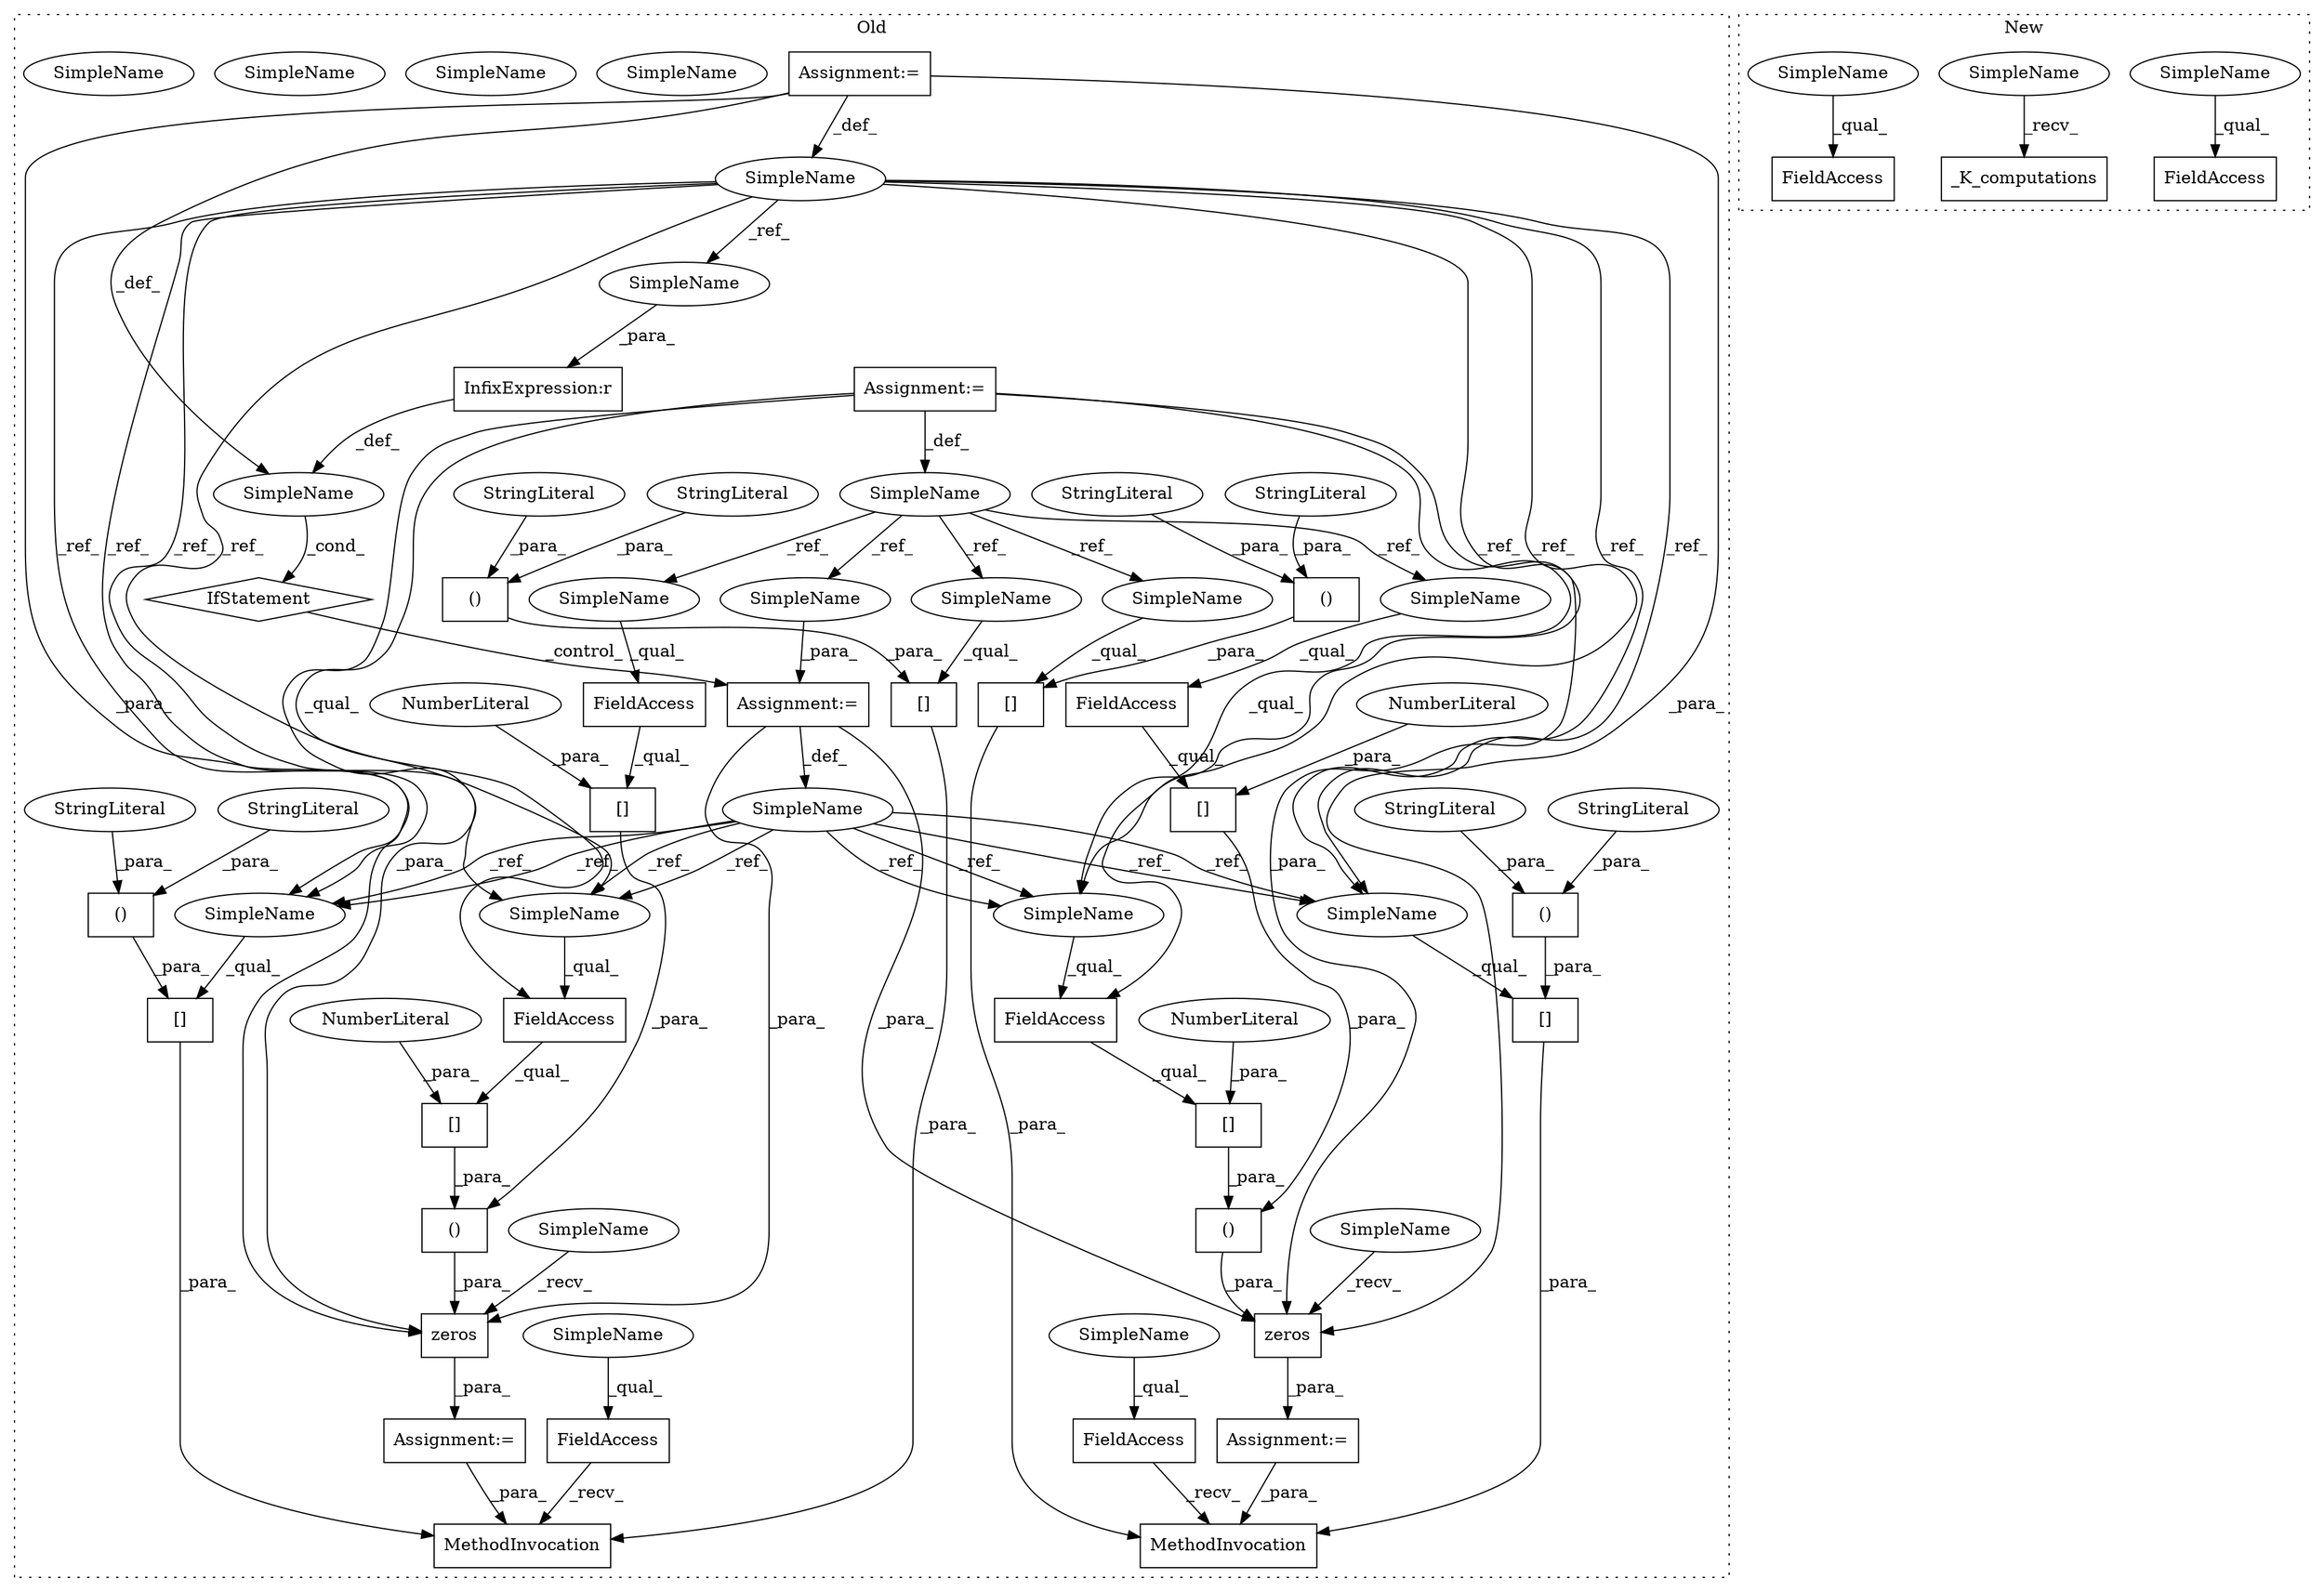 digraph G {
subgraph cluster0 {
1 [label="IfStatement" a="25" s="3864,3878" l="4,2" shape="diamond"];
3 [label="InfixExpression:r" a="27" s="3870" l="4" shape="box"];
4 [label="SimpleName" a="42" s="3856" l="2" shape="ellipse"];
5 [label="[]" a="2" s="4252,4314" l="8,2" shape="box"];
6 [label="()" a="106" s="4260" l="54" shape="box"];
7 [label="[]" a="2" s="4103,4166" l="8,2" shape="box"];
8 [label="()" a="106" s="4111" l="55" shape="box"];
9 [label="SimpleName" a="42" s="3888" l="2" shape="ellipse"];
10 [label="SimpleName" a="42" s="" l="" shape="ellipse"];
11 [label="Assignment:=" a="7" s="3890" l="1" shape="box"];
12 [label="MethodInvocation" a="32" s="4186,4319" l="2,1" shape="box"];
13 [label="()" a="106" s="4195" l="54" shape="box"];
14 [label="[]" a="2" s="4188,4249" l="7,2" shape="box"];
15 [label="FieldAccess" a="22" s="4178" l="7" shape="box"];
16 [label="FieldAccess" a="22" s="4028" l="7" shape="box"];
19 [label="MethodInvocation" a="32" s="4036,4171" l="2,1" shape="box"];
20 [label="()" a="106" s="4045" l="55" shape="box"];
21 [label="[]" a="2" s="4038,4100" l="7,2" shape="box"];
22 [label="Assignment:=" a="7" s="3856" l="2" shape="box"];
23 [label="StringLiteral" a="45" s="4084" l="16" shape="ellipse"];
24 [label="StringLiteral" a="45" s="4045" l="26" shape="ellipse"];
25 [label="StringLiteral" a="45" s="4111" l="26" shape="ellipse"];
26 [label="StringLiteral" a="45" s="4195" l="25" shape="ellipse"];
27 [label="StringLiteral" a="45" s="4298" l="16" shape="ellipse"];
28 [label="StringLiteral" a="45" s="4233" l="16" shape="ellipse"];
29 [label="StringLiteral" a="45" s="4260" l="25" shape="ellipse"];
30 [label="StringLiteral" a="45" s="4150" l="16" shape="ellipse"];
31 [label="()" a="106" s="3986" l="34" shape="box"];
32 [label="[]" a="2" s="3986,3995" l="8,1" shape="box"];
33 [label="()" a="106" s="3924" l="34" shape="box"];
34 [label="[]" a="2" s="3924,3933" l="8,1" shape="box"];
35 [label="NumberLiteral" a="34" s="3932" l="1" shape="ellipse"];
36 [label="NumberLiteral" a="34" s="3994" l="1" shape="ellipse"];
37 [label="[]" a="2" s="4009,4019" l="9,1" shape="box"];
38 [label="NumberLiteral" a="34" s="4018" l="1" shape="ellipse"];
39 [label="[]" a="2" s="3947,3957" l="9,1" shape="box"];
40 [label="NumberLiteral" a="34" s="3956" l="1" shape="ellipse"];
41 [label="FieldAccess" a="22" s="3924" l="7" shape="box"];
42 [label="FieldAccess" a="22" s="3986" l="7" shape="box"];
43 [label="FieldAccess" a="22" s="3947" l="8" shape="box"];
44 [label="FieldAccess" a="22" s="4009" l="8" shape="box"];
45 [label="SimpleName" a="42" s="3845" l="1" shape="ellipse"];
46 [label="Assignment:=" a="7" s="3968" l="1" shape="box"];
47 [label="Assignment:=" a="7" s="3845" l="1" shape="box"];
48 [label="zeros" a="32" s="3913,3958" l="11,2" shape="box"];
49 [label="Assignment:=" a="7" s="3906" l="1" shape="box"];
50 [label="zeros" a="32" s="3975,4020" l="11,2" shape="box"];
51 [label="SimpleName" a="42" s="4103" l="2" shape="ellipse"];
52 [label="SimpleName" a="42" s="3947" l="2" shape="ellipse"];
53 [label="SimpleName" a="42" s="4252" l="2" shape="ellipse"];
54 [label="SimpleName" a="42" s="4009" l="2" shape="ellipse"];
55 [label="SimpleName" a="42" s="3969" l="5" shape="ellipse"];
56 [label="SimpleName" a="42" s="3907" l="5" shape="ellipse"];
57 [label="SimpleName" a="42" s="3891" l="1" shape="ellipse"];
58 [label="SimpleName" a="42" s="3986" l="1" shape="ellipse"];
59 [label="SimpleName" a="42" s="4038" l="1" shape="ellipse"];
60 [label="SimpleName" a="42" s="3924" l="1" shape="ellipse"];
61 [label="SimpleName" a="42" s="4188" l="1" shape="ellipse"];
62 [label="SimpleName" a="42" s="3868" l="2" shape="ellipse"];
63 [label="SimpleName" a="42" s="4252" l="2" shape="ellipse"];
64 [label="SimpleName" a="42" s="3947" l="2" shape="ellipse"];
65 [label="SimpleName" a="42" s="4009" l="2" shape="ellipse"];
66 [label="SimpleName" a="42" s="4103" l="2" shape="ellipse"];
67 [label="SimpleName" a="42" s="4178" l="4" shape="ellipse"];
68 [label="SimpleName" a="42" s="4028" l="4" shape="ellipse"];
label = "Old";
style="dotted";
}
subgraph cluster1 {
2 [label="_K_computations" a="32" s="2794,2814" l="16,1" shape="box"];
17 [label="FieldAccess" a="22" s="2843" l="8" shape="box"];
18 [label="FieldAccess" a="22" s="3016" l="8" shape="box"];
69 [label="SimpleName" a="42" s="2843" l="4" shape="ellipse"];
70 [label="SimpleName" a="42" s="2789" l="4" shape="ellipse"];
71 [label="SimpleName" a="42" s="3016" l="4" shape="ellipse"];
label = "New";
style="dotted";
}
1 -> 11 [label="_control_"];
3 -> 10 [label="_def_"];
4 -> 63 [label="_ref_"];
4 -> 64 [label="_ref_"];
4 -> 66 [label="_ref_"];
4 -> 63 [label="_ref_"];
4 -> 65 [label="_ref_"];
4 -> 66 [label="_ref_"];
4 -> 62 [label="_ref_"];
4 -> 64 [label="_ref_"];
4 -> 65 [label="_ref_"];
5 -> 12 [label="_para_"];
6 -> 5 [label="_para_"];
7 -> 19 [label="_para_"];
8 -> 7 [label="_para_"];
9 -> 63 [label="_ref_"];
9 -> 65 [label="_ref_"];
9 -> 66 [label="_ref_"];
9 -> 64 [label="_ref_"];
9 -> 64 [label="_ref_"];
9 -> 63 [label="_ref_"];
9 -> 66 [label="_ref_"];
9 -> 65 [label="_ref_"];
10 -> 1 [label="_cond_"];
11 -> 9 [label="_def_"];
11 -> 48 [label="_para_"];
11 -> 50 [label="_para_"];
13 -> 14 [label="_para_"];
14 -> 12 [label="_para_"];
15 -> 12 [label="_recv_"];
16 -> 19 [label="_recv_"];
20 -> 21 [label="_para_"];
21 -> 19 [label="_para_"];
22 -> 50 [label="_para_"];
22 -> 48 [label="_para_"];
22 -> 10 [label="_def_"];
22 -> 4 [label="_def_"];
23 -> 20 [label="_para_"];
24 -> 20 [label="_para_"];
25 -> 8 [label="_para_"];
26 -> 13 [label="_para_"];
27 -> 6 [label="_para_"];
28 -> 13 [label="_para_"];
29 -> 6 [label="_para_"];
30 -> 8 [label="_para_"];
31 -> 50 [label="_para_"];
32 -> 31 [label="_para_"];
33 -> 48 [label="_para_"];
34 -> 33 [label="_para_"];
35 -> 34 [label="_para_"];
36 -> 32 [label="_para_"];
37 -> 31 [label="_para_"];
38 -> 37 [label="_para_"];
39 -> 33 [label="_para_"];
40 -> 39 [label="_para_"];
41 -> 34 [label="_qual_"];
42 -> 32 [label="_qual_"];
43 -> 39 [label="_qual_"];
44 -> 37 [label="_qual_"];
45 -> 59 [label="_ref_"];
45 -> 61 [label="_ref_"];
45 -> 57 [label="_ref_"];
45 -> 58 [label="_ref_"];
45 -> 60 [label="_ref_"];
46 -> 12 [label="_para_"];
47 -> 45 [label="_def_"];
47 -> 44 [label="_qual_"];
47 -> 48 [label="_para_"];
47 -> 43 [label="_qual_"];
47 -> 50 [label="_para_"];
48 -> 49 [label="_para_"];
49 -> 19 [label="_para_"];
50 -> 46 [label="_para_"];
55 -> 50 [label="_recv_"];
56 -> 48 [label="_recv_"];
57 -> 11 [label="_para_"];
58 -> 42 [label="_qual_"];
59 -> 21 [label="_qual_"];
60 -> 41 [label="_qual_"];
61 -> 14 [label="_qual_"];
62 -> 3 [label="_para_"];
63 -> 5 [label="_qual_"];
64 -> 43 [label="_qual_"];
65 -> 44 [label="_qual_"];
66 -> 7 [label="_qual_"];
67 -> 15 [label="_qual_"];
68 -> 16 [label="_qual_"];
69 -> 17 [label="_qual_"];
70 -> 2 [label="_recv_"];
71 -> 18 [label="_qual_"];
}